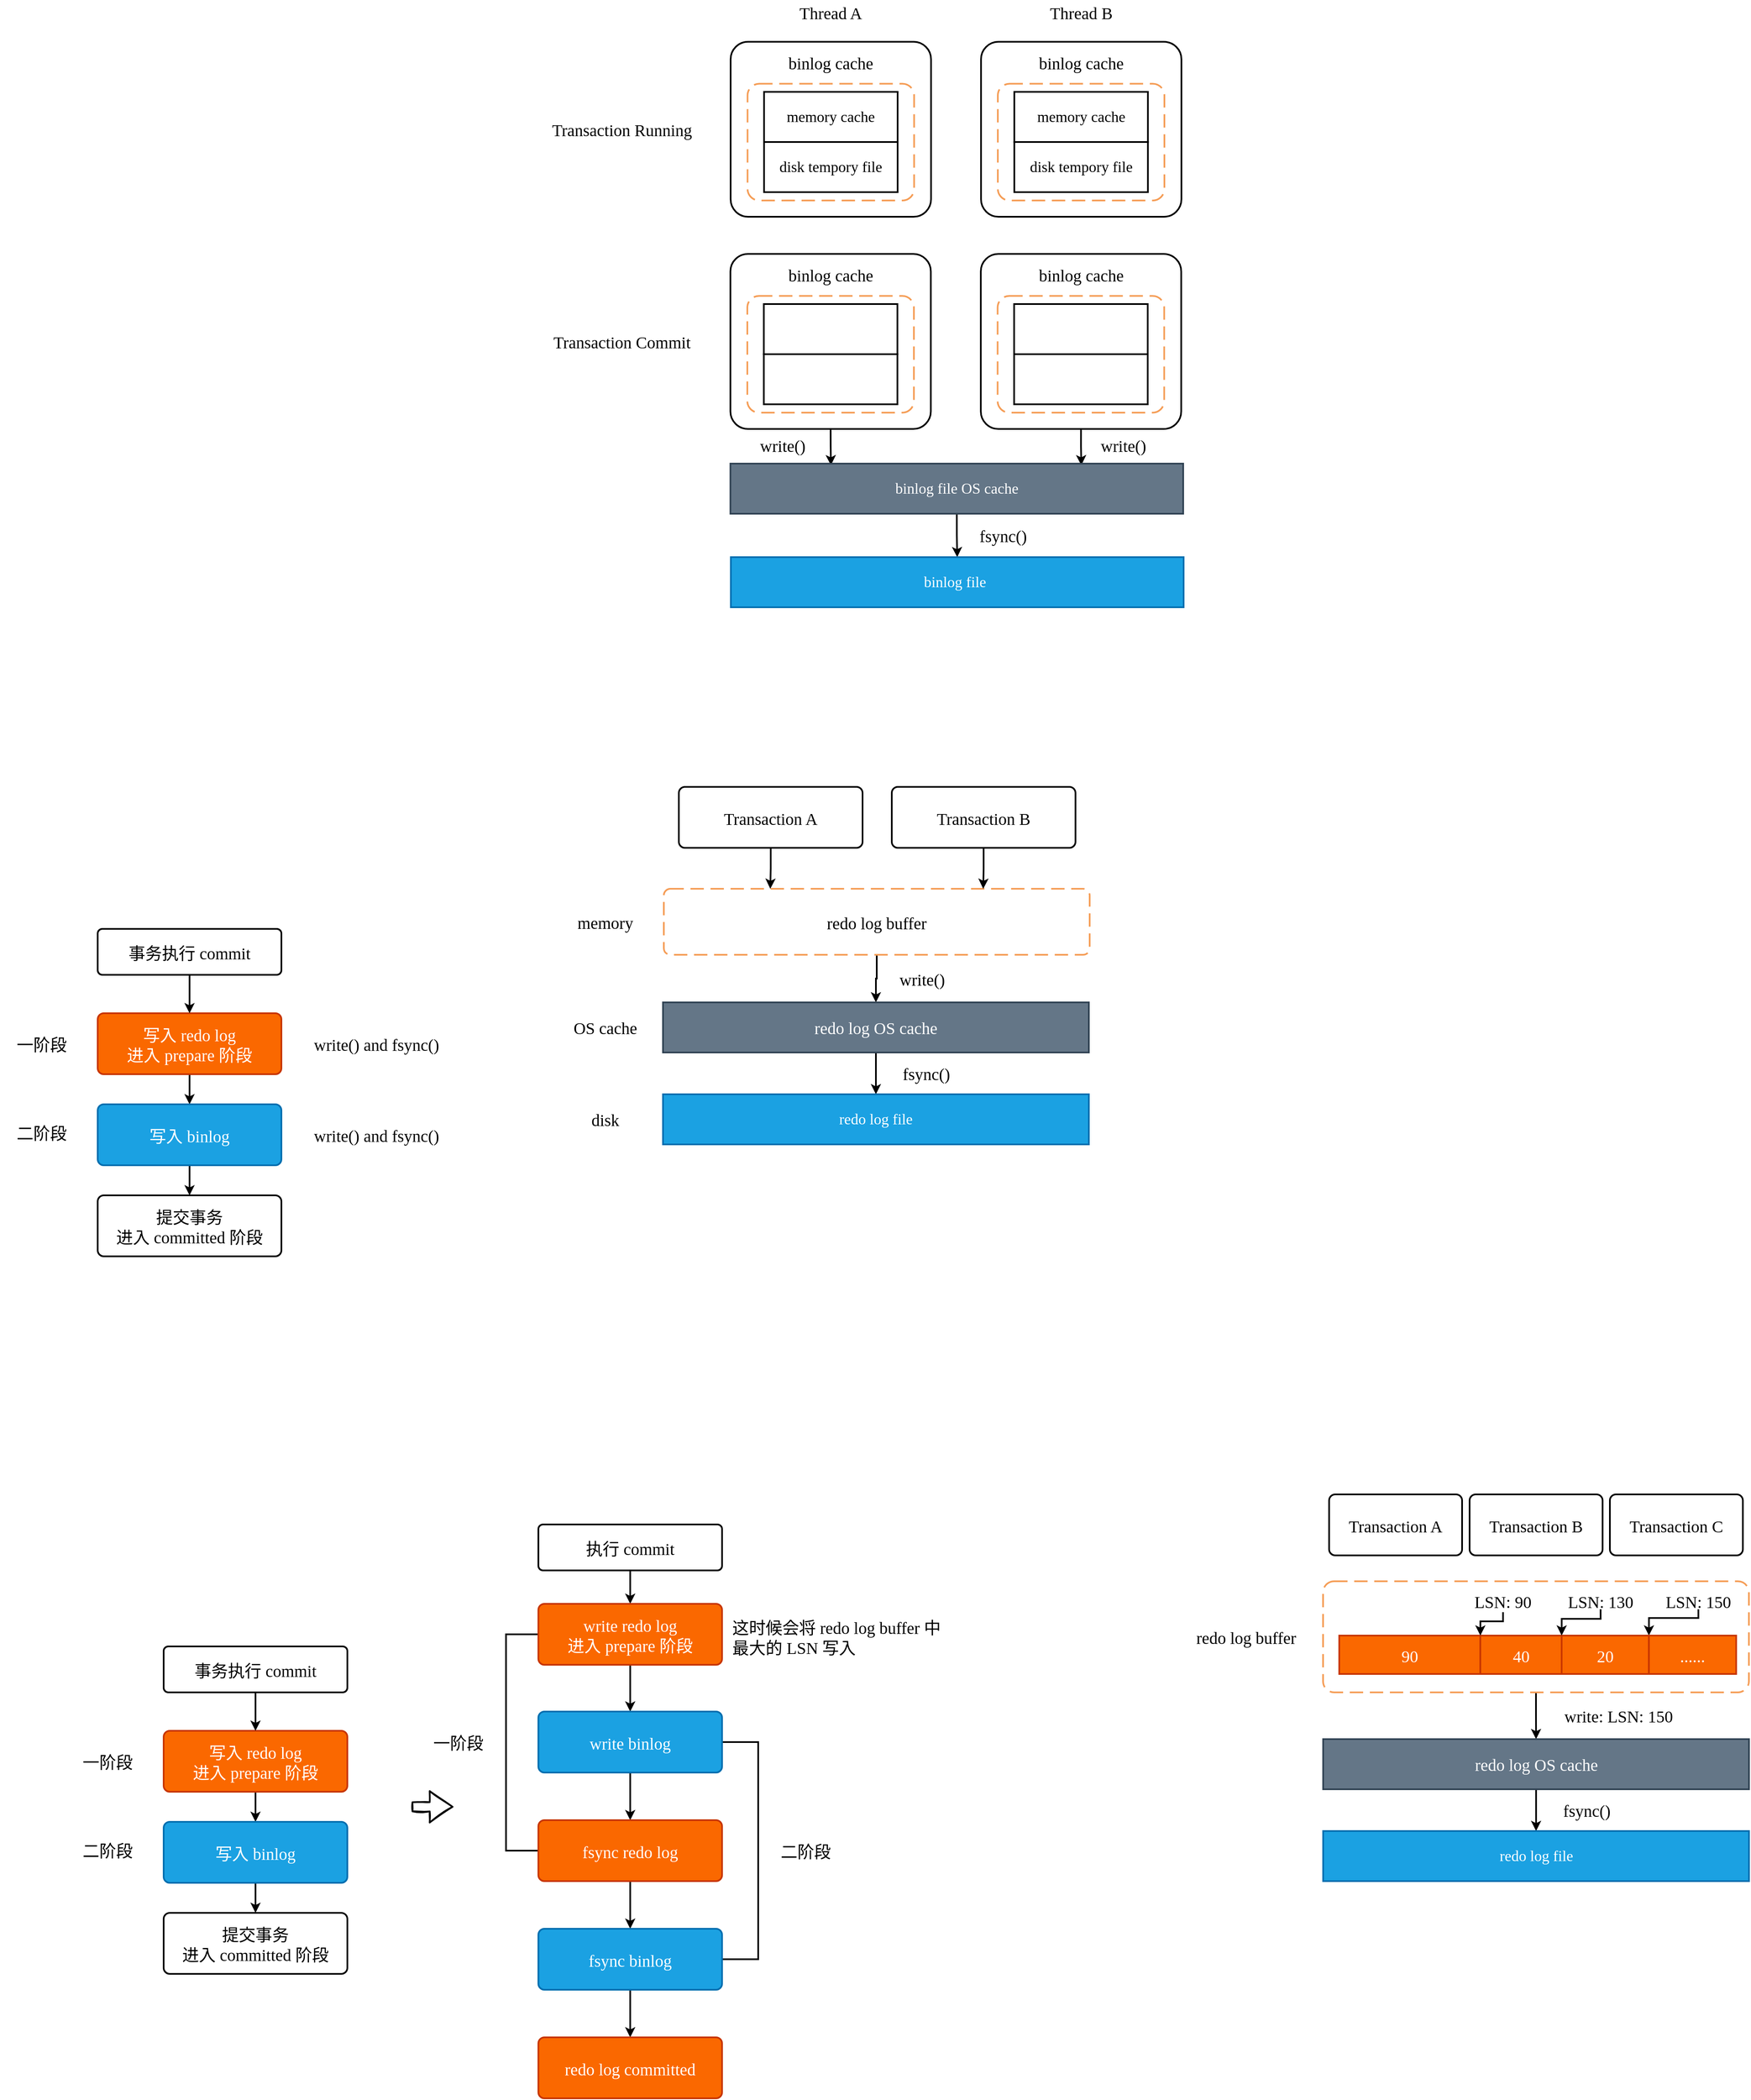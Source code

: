 <mxfile version="14.7.7" type="device"><diagram id="dVLI048KH_-bBVz8FWuw" name="Page-1"><mxGraphModel dx="2626" dy="771" grid="0" gridSize="10" guides="1" tooltips="1" connect="1" arrows="1" fold="1" page="0" pageScale="1" pageWidth="827" pageHeight="1169" math="0" shadow="0"><root><mxCell id="0"/><mxCell id="1" parent="0"/><mxCell id="DJZu77tJdys4a5HtlXSS-35" value="" style="rounded=1;arcSize=10;dashed=1;strokeColor=#F59D56;fillColor=none;gradientColor=none;dashPattern=8 4;strokeWidth=2;fontFamily=Comic Sans MS;fontSize=18;" vertex="1" parent="1"><mxGeometry x="279.75" y="444.25" width="199.5" height="139.75" as="geometry"/></mxCell><mxCell id="DJZu77tJdys4a5HtlXSS-31" value="" style="rounded=1;arcSize=10;dashed=1;strokeColor=#F59D56;fillColor=none;gradientColor=none;dashPattern=8 4;strokeWidth=2;fontFamily=Comic Sans MS;fontSize=18;" vertex="1" parent="1"><mxGeometry x="-20" y="444.25" width="199.5" height="139.75" as="geometry"/></mxCell><mxCell id="DJZu77tJdys4a5HtlXSS-10" value="" style="rounded=1;arcSize=10;fillColor=none;gradientColor=none;strokeWidth=2;fontFamily=Comic Sans MS;fontSize=20;" vertex="1" parent="1"><mxGeometry x="259.88" y="140" width="240" height="209.5" as="geometry"/></mxCell><mxCell id="DJZu77tJdys4a5HtlXSS-9" value="" style="rounded=1;arcSize=10;fillColor=none;gradientColor=none;strokeWidth=2;fontFamily=Comic Sans MS;fontSize=20;" vertex="1" parent="1"><mxGeometry x="-40" y="140" width="240" height="209.5" as="geometry"/></mxCell><mxCell id="DJZu77tJdys4a5HtlXSS-1" value="memory cache" style="rounded=0;whiteSpace=wrap;html=1;strokeWidth=2;fontFamily=Comic Sans MS;fontSize=18;" vertex="1" parent="1"><mxGeometry y="200" width="160" height="60" as="geometry"/></mxCell><mxCell id="DJZu77tJdys4a5HtlXSS-2" value="disk tempory file" style="rounded=0;whiteSpace=wrap;html=1;strokeWidth=2;fontFamily=Comic Sans MS;fontSize=18;" vertex="1" parent="1"><mxGeometry y="260" width="160" height="60" as="geometry"/></mxCell><mxCell id="DJZu77tJdys4a5HtlXSS-3" value="" style="rounded=1;arcSize=10;dashed=1;strokeColor=#F59D56;fillColor=none;gradientColor=none;dashPattern=8 4;strokeWidth=2;fontFamily=Comic Sans MS;fontSize=18;" vertex="1" parent="1"><mxGeometry x="-19.75" y="190.25" width="199.5" height="139.75" as="geometry"/></mxCell><mxCell id="DJZu77tJdys4a5HtlXSS-4" value="binlog cache" style="text;html=1;strokeColor=none;fillColor=none;align=center;verticalAlign=middle;whiteSpace=wrap;rounded=0;fontFamily=Comic Sans MS;fontSize=20;" vertex="1" parent="1"><mxGeometry x="-19.75" y="150" width="199.75" height="30" as="geometry"/></mxCell><mxCell id="DJZu77tJdys4a5HtlXSS-5" value="memory cache" style="rounded=0;whiteSpace=wrap;html=1;strokeWidth=2;fontFamily=Comic Sans MS;fontSize=18;" vertex="1" parent="1"><mxGeometry x="299.75" y="200" width="160" height="60" as="geometry"/></mxCell><mxCell id="DJZu77tJdys4a5HtlXSS-6" value="disk tempory file" style="rounded=0;whiteSpace=wrap;html=1;strokeWidth=2;fontFamily=Comic Sans MS;fontSize=18;" vertex="1" parent="1"><mxGeometry x="299.75" y="260" width="160" height="60" as="geometry"/></mxCell><mxCell id="DJZu77tJdys4a5HtlXSS-7" value="" style="rounded=1;arcSize=10;dashed=1;strokeColor=#F59D56;fillColor=none;gradientColor=none;dashPattern=8 4;strokeWidth=2;fontFamily=Comic Sans MS;fontSize=18;" vertex="1" parent="1"><mxGeometry x="280" y="190.25" width="199.5" height="139.75" as="geometry"/></mxCell><mxCell id="DJZu77tJdys4a5HtlXSS-8" value="binlog cache" style="text;html=1;strokeColor=none;fillColor=none;align=center;verticalAlign=middle;whiteSpace=wrap;rounded=0;fontFamily=Comic Sans MS;fontSize=20;" vertex="1" parent="1"><mxGeometry x="280" y="150" width="199.75" height="30" as="geometry"/></mxCell><mxCell id="DJZu77tJdys4a5HtlXSS-11" value="Thread A" style="text;html=1;strokeColor=none;fillColor=none;align=center;verticalAlign=middle;whiteSpace=wrap;rounded=0;fontFamily=Comic Sans MS;fontSize=20;" vertex="1" parent="1"><mxGeometry x="-39.75" y="90" width="239.75" height="30" as="geometry"/></mxCell><mxCell id="DJZu77tJdys4a5HtlXSS-12" value="Thread B" style="text;html=1;strokeColor=none;fillColor=none;align=center;verticalAlign=middle;whiteSpace=wrap;rounded=0;fontFamily=Comic Sans MS;fontSize=20;" vertex="1" parent="1"><mxGeometry x="259.88" y="90" width="239.75" height="30" as="geometry"/></mxCell><mxCell id="DJZu77tJdys4a5HtlXSS-13" value="Transaction Running" style="text;html=1;strokeColor=none;fillColor=none;align=center;verticalAlign=middle;whiteSpace=wrap;rounded=0;fontFamily=Comic Sans MS;fontSize=20;" vertex="1" parent="1"><mxGeometry x="-290" y="229.75" width="239.75" height="30" as="geometry"/></mxCell><mxCell id="DJZu77tJdys4a5HtlXSS-14" value="Transaction Commit" style="text;html=1;strokeColor=none;fillColor=none;align=center;verticalAlign=middle;whiteSpace=wrap;rounded=0;fontFamily=Comic Sans MS;fontSize=20;" vertex="1" parent="1"><mxGeometry x="-290" y="484" width="239.75" height="30" as="geometry"/></mxCell><mxCell id="DJZu77tJdys4a5HtlXSS-38" style="edgeStyle=orthogonalEdgeStyle;rounded=0;orthogonalLoop=1;jettySize=auto;html=1;exitX=0.5;exitY=1;exitDx=0;exitDy=0;entryX=0.775;entryY=0.033;entryDx=0;entryDy=0;entryPerimeter=0;fontFamily=Comic Sans MS;fontSize=20;strokeWidth=2;" edge="1" parent="1" source="DJZu77tJdys4a5HtlXSS-27" target="DJZu77tJdys4a5HtlXSS-37"><mxGeometry relative="1" as="geometry"/></mxCell><mxCell id="DJZu77tJdys4a5HtlXSS-27" value="" style="rounded=1;arcSize=10;fillColor=none;gradientColor=none;strokeWidth=2;fontFamily=Comic Sans MS;fontSize=20;" vertex="1" parent="1"><mxGeometry x="259.63" y="394" width="240" height="209.5" as="geometry"/></mxCell><mxCell id="DJZu77tJdys4a5HtlXSS-39" style="edgeStyle=orthogonalEdgeStyle;rounded=0;orthogonalLoop=1;jettySize=auto;html=1;exitX=0.5;exitY=1;exitDx=0;exitDy=0;entryX=0.222;entryY=0.033;entryDx=0;entryDy=0;entryPerimeter=0;fontFamily=Comic Sans MS;fontSize=20;strokeWidth=2;" edge="1" parent="1" source="DJZu77tJdys4a5HtlXSS-28" target="DJZu77tJdys4a5HtlXSS-37"><mxGeometry relative="1" as="geometry"/></mxCell><mxCell id="DJZu77tJdys4a5HtlXSS-28" value="" style="rounded=1;arcSize=10;fillColor=none;gradientColor=none;strokeWidth=2;fontFamily=Comic Sans MS;fontSize=20;" vertex="1" parent="1"><mxGeometry x="-40.25" y="394" width="240" height="209.5" as="geometry"/></mxCell><mxCell id="DJZu77tJdys4a5HtlXSS-29" value="" style="rounded=0;whiteSpace=wrap;html=1;strokeWidth=2;fontFamily=Comic Sans MS;fontSize=18;" vertex="1" parent="1"><mxGeometry x="-0.25" y="454" width="160" height="60" as="geometry"/></mxCell><mxCell id="DJZu77tJdys4a5HtlXSS-30" value="" style="rounded=0;whiteSpace=wrap;html=1;strokeWidth=2;fontFamily=Comic Sans MS;fontSize=18;" vertex="1" parent="1"><mxGeometry x="-0.25" y="514" width="160" height="60" as="geometry"/></mxCell><mxCell id="DJZu77tJdys4a5HtlXSS-32" value="binlog cache" style="text;html=1;strokeColor=none;fillColor=none;align=center;verticalAlign=middle;whiteSpace=wrap;rounded=0;fontFamily=Comic Sans MS;fontSize=20;" vertex="1" parent="1"><mxGeometry x="-20" y="404" width="199.75" height="30" as="geometry"/></mxCell><mxCell id="DJZu77tJdys4a5HtlXSS-33" value="" style="rounded=0;whiteSpace=wrap;html=1;strokeWidth=2;fontFamily=Comic Sans MS;fontSize=18;" vertex="1" parent="1"><mxGeometry x="299.5" y="454" width="160" height="60" as="geometry"/></mxCell><mxCell id="DJZu77tJdys4a5HtlXSS-34" value="" style="rounded=0;whiteSpace=wrap;html=1;strokeWidth=2;fontFamily=Comic Sans MS;fontSize=18;" vertex="1" parent="1"><mxGeometry x="299.5" y="514" width="160" height="60" as="geometry"/></mxCell><mxCell id="DJZu77tJdys4a5HtlXSS-36" value="binlog cache" style="text;html=1;strokeColor=none;fillColor=none;align=center;verticalAlign=middle;whiteSpace=wrap;rounded=0;fontFamily=Comic Sans MS;fontSize=20;" vertex="1" parent="1"><mxGeometry x="279.75" y="404" width="199.75" height="30" as="geometry"/></mxCell><mxCell id="DJZu77tJdys4a5HtlXSS-43" style="edgeStyle=orthogonalEdgeStyle;rounded=0;orthogonalLoop=1;jettySize=auto;html=1;exitX=0.5;exitY=1;exitDx=0;exitDy=0;entryX=0.5;entryY=0;entryDx=0;entryDy=0;fontFamily=Comic Sans MS;fontSize=20;strokeWidth=2;" edge="1" parent="1" source="DJZu77tJdys4a5HtlXSS-37" target="DJZu77tJdys4a5HtlXSS-42"><mxGeometry relative="1" as="geometry"/></mxCell><mxCell id="DJZu77tJdys4a5HtlXSS-37" value="binlog file OS cache" style="rounded=0;whiteSpace=wrap;html=1;strokeWidth=2;fontFamily=Comic Sans MS;fontSize=18;fillColor=#647687;strokeColor=#314354;fontColor=#ffffff;" vertex="1" parent="1"><mxGeometry x="-40.25" y="645" width="542.25" height="60" as="geometry"/></mxCell><mxCell id="DJZu77tJdys4a5HtlXSS-40" value="write()" style="text;html=1;strokeColor=none;fillColor=none;align=center;verticalAlign=middle;whiteSpace=wrap;rounded=0;fontFamily=Comic Sans MS;fontSize=20;" vertex="1" parent="1"><mxGeometry x="389" y="608" width="83" height="30" as="geometry"/></mxCell><mxCell id="DJZu77tJdys4a5HtlXSS-41" value="write()" style="text;html=1;strokeColor=none;fillColor=none;align=center;verticalAlign=middle;whiteSpace=wrap;rounded=0;fontFamily=Comic Sans MS;fontSize=20;" vertex="1" parent="1"><mxGeometry x="-28" y="608" width="101" height="30" as="geometry"/></mxCell><mxCell id="DJZu77tJdys4a5HtlXSS-42" value="binlog file&amp;nbsp;" style="rounded=0;whiteSpace=wrap;html=1;strokeWidth=2;fontFamily=Comic Sans MS;fontSize=18;fillColor=#1ba1e2;strokeColor=#006EAF;fontColor=#ffffff;" vertex="1" parent="1"><mxGeometry x="-39.75" y="757" width="542.25" height="60" as="geometry"/></mxCell><mxCell id="DJZu77tJdys4a5HtlXSS-44" value="fsync()" style="text;html=1;strokeColor=none;fillColor=none;align=center;verticalAlign=middle;whiteSpace=wrap;rounded=0;fontFamily=Comic Sans MS;fontSize=20;" vertex="1" parent="1"><mxGeometry x="245" y="716" width="83" height="30" as="geometry"/></mxCell><mxCell id="DJZu77tJdys4a5HtlXSS-70" style="edgeStyle=orthogonalEdgeStyle;rounded=0;orthogonalLoop=1;jettySize=auto;html=1;exitX=0.5;exitY=1;exitDx=0;exitDy=0;fontFamily=Comic Sans MS;fontSize=20;strokeWidth=2;" edge="1" parent="1" source="DJZu77tJdys4a5HtlXSS-52" target="DJZu77tJdys4a5HtlXSS-63"><mxGeometry relative="1" as="geometry"/></mxCell><mxCell id="DJZu77tJdys4a5HtlXSS-52" value="redo log buffer" style="rounded=1;arcSize=10;dashed=1;strokeColor=#F59D56;fillColor=none;gradientColor=none;dashPattern=8 4;strokeWidth=2;fontFamily=Comic Sans MS;fontSize=20;" vertex="1" parent="1"><mxGeometry x="-120" y="1154" width="510" height="79" as="geometry"/></mxCell><mxCell id="DJZu77tJdys4a5HtlXSS-59" style="edgeStyle=orthogonalEdgeStyle;rounded=0;orthogonalLoop=1;jettySize=auto;html=1;exitX=0.5;exitY=1;exitDx=0;exitDy=0;entryX=0.25;entryY=0;entryDx=0;entryDy=0;fontFamily=Comic Sans MS;fontSize=20;strokeWidth=2;" edge="1" parent="1" source="DJZu77tJdys4a5HtlXSS-56" target="DJZu77tJdys4a5HtlXSS-52"><mxGeometry relative="1" as="geometry"/></mxCell><mxCell id="DJZu77tJdys4a5HtlXSS-56" value="Transaction A" style="rounded=1;arcSize=10;fillColor=none;gradientColor=none;strokeWidth=2;fontFamily=Comic Sans MS;fontSize=20;" vertex="1" parent="1"><mxGeometry x="-102" y="1032" width="220" height="73" as="geometry"/></mxCell><mxCell id="DJZu77tJdys4a5HtlXSS-58" value="memory" style="text;html=1;strokeColor=none;fillColor=none;align=center;verticalAlign=middle;whiteSpace=wrap;rounded=0;fontFamily=Comic Sans MS;fontSize=20;" vertex="1" parent="1"><mxGeometry x="-250" y="1178.5" width="119.75" height="30" as="geometry"/></mxCell><mxCell id="DJZu77tJdys4a5HtlXSS-62" style="edgeStyle=orthogonalEdgeStyle;rounded=0;orthogonalLoop=1;jettySize=auto;html=1;exitX=0.5;exitY=1;exitDx=0;exitDy=0;entryX=0.75;entryY=0;entryDx=0;entryDy=0;fontFamily=Comic Sans MS;fontSize=20;strokeWidth=2;" edge="1" parent="1" source="DJZu77tJdys4a5HtlXSS-61" target="DJZu77tJdys4a5HtlXSS-52"><mxGeometry relative="1" as="geometry"/></mxCell><mxCell id="DJZu77tJdys4a5HtlXSS-61" value="Transaction B" style="rounded=1;arcSize=10;fillColor=none;gradientColor=none;strokeWidth=2;fontFamily=Comic Sans MS;fontSize=20;" vertex="1" parent="1"><mxGeometry x="153" y="1032" width="220" height="73" as="geometry"/></mxCell><mxCell id="DJZu77tJdys4a5HtlXSS-66" style="edgeStyle=orthogonalEdgeStyle;rounded=0;orthogonalLoop=1;jettySize=auto;html=1;exitX=0.5;exitY=1;exitDx=0;exitDy=0;entryX=0.5;entryY=0;entryDx=0;entryDy=0;fontFamily=Comic Sans MS;fontSize=20;strokeWidth=2;" edge="1" parent="1" source="DJZu77tJdys4a5HtlXSS-63" target="DJZu77tJdys4a5HtlXSS-65"><mxGeometry relative="1" as="geometry"/></mxCell><mxCell id="DJZu77tJdys4a5HtlXSS-63" value="redo log OS cache" style="rounded=0;whiteSpace=wrap;html=1;strokeWidth=2;fontFamily=Comic Sans MS;fontSize=20;fillColor=#647687;strokeColor=#314354;fontColor=#ffffff;" vertex="1" parent="1"><mxGeometry x="-121" y="1290" width="510" height="60" as="geometry"/></mxCell><mxCell id="DJZu77tJdys4a5HtlXSS-65" value="redo log file" style="rounded=0;whiteSpace=wrap;html=1;strokeWidth=2;fontFamily=Comic Sans MS;fontSize=18;fillColor=#1ba1e2;strokeColor=#006EAF;fontColor=#ffffff;" vertex="1" parent="1"><mxGeometry x="-121" y="1400" width="510" height="60" as="geometry"/></mxCell><mxCell id="DJZu77tJdys4a5HtlXSS-67" value="OS cache" style="text;html=1;strokeColor=none;fillColor=none;align=center;verticalAlign=middle;whiteSpace=wrap;rounded=0;fontFamily=Comic Sans MS;fontSize=20;" vertex="1" parent="1"><mxGeometry x="-250" y="1305" width="119.75" height="30" as="geometry"/></mxCell><mxCell id="DJZu77tJdys4a5HtlXSS-68" value="disk" style="text;html=1;strokeColor=none;fillColor=none;align=center;verticalAlign=middle;whiteSpace=wrap;rounded=0;fontFamily=Comic Sans MS;fontSize=20;" vertex="1" parent="1"><mxGeometry x="-250" y="1415" width="119.75" height="30" as="geometry"/></mxCell><mxCell id="DJZu77tJdys4a5HtlXSS-71" value="write()" style="text;html=1;strokeColor=none;fillColor=none;align=center;verticalAlign=middle;whiteSpace=wrap;rounded=0;fontFamily=Comic Sans MS;fontSize=20;" vertex="1" parent="1"><mxGeometry x="148" y="1247" width="83" height="30" as="geometry"/></mxCell><mxCell id="DJZu77tJdys4a5HtlXSS-72" value="fsync()" style="text;html=1;strokeColor=none;fillColor=none;align=center;verticalAlign=middle;whiteSpace=wrap;rounded=0;fontFamily=Comic Sans MS;fontSize=20;" vertex="1" parent="1"><mxGeometry x="153" y="1360" width="83" height="30" as="geometry"/></mxCell><mxCell id="DJZu77tJdys4a5HtlXSS-79" style="edgeStyle=orthogonalEdgeStyle;rounded=0;orthogonalLoop=1;jettySize=auto;html=1;exitX=0.5;exitY=1;exitDx=0;exitDy=0;entryX=0.5;entryY=0;entryDx=0;entryDy=0;fontFamily=Comic Sans MS;fontSize=20;strokeWidth=2;" edge="1" parent="1" source="DJZu77tJdys4a5HtlXSS-73" target="DJZu77tJdys4a5HtlXSS-75"><mxGeometry relative="1" as="geometry"/></mxCell><mxCell id="DJZu77tJdys4a5HtlXSS-73" value="写入 redo log&#10;进入 prepare 阶段" style="rounded=1;arcSize=10;fillColor=#fa6800;strokeWidth=2;fontFamily=Comic Sans MS;fontSize=20;strokeColor=#C73500;fontColor=#FFFFFF;" vertex="1" parent="1"><mxGeometry x="-719" y="2162" width="220" height="73" as="geometry"/></mxCell><mxCell id="DJZu77tJdys4a5HtlXSS-78" style="edgeStyle=orthogonalEdgeStyle;rounded=0;orthogonalLoop=1;jettySize=auto;html=1;exitX=0.5;exitY=1;exitDx=0;exitDy=0;entryX=0.5;entryY=0;entryDx=0;entryDy=0;fontFamily=Comic Sans MS;fontSize=20;strokeWidth=2;" edge="1" parent="1" source="DJZu77tJdys4a5HtlXSS-74" target="DJZu77tJdys4a5HtlXSS-73"><mxGeometry relative="1" as="geometry"/></mxCell><mxCell id="DJZu77tJdys4a5HtlXSS-74" value="事务执行 commit" style="rounded=1;arcSize=10;fillColor=none;gradientColor=none;strokeWidth=2;fontFamily=Comic Sans MS;fontSize=20;" vertex="1" parent="1"><mxGeometry x="-719" y="2061" width="220" height="55" as="geometry"/></mxCell><mxCell id="DJZu77tJdys4a5HtlXSS-80" style="edgeStyle=orthogonalEdgeStyle;rounded=0;orthogonalLoop=1;jettySize=auto;html=1;exitX=0.5;exitY=1;exitDx=0;exitDy=0;entryX=0.5;entryY=0;entryDx=0;entryDy=0;fontFamily=Comic Sans MS;fontSize=20;strokeWidth=2;" edge="1" parent="1" source="DJZu77tJdys4a5HtlXSS-75" target="DJZu77tJdys4a5HtlXSS-77"><mxGeometry relative="1" as="geometry"/></mxCell><mxCell id="DJZu77tJdys4a5HtlXSS-75" value="写入 binlog" style="rounded=1;arcSize=10;fillColor=#1ba1e2;strokeWidth=2;fontFamily=Comic Sans MS;fontSize=20;strokeColor=#006EAF;fontColor=#ffffff;" vertex="1" parent="1"><mxGeometry x="-719" y="2271" width="220" height="73" as="geometry"/></mxCell><mxCell id="DJZu77tJdys4a5HtlXSS-77" value="提交事务&#10;进入 committed 阶段" style="rounded=1;arcSize=10;fillColor=none;gradientColor=none;strokeWidth=2;fontFamily=Comic Sans MS;fontSize=20;" vertex="1" parent="1"><mxGeometry x="-719" y="2380" width="220" height="73" as="geometry"/></mxCell><mxCell id="DJZu77tJdys4a5HtlXSS-109" style="edgeStyle=orthogonalEdgeStyle;rounded=0;orthogonalLoop=1;jettySize=auto;html=1;fontFamily=Comic Sans MS;fontSize=20;fontColor=#000000;strokeWidth=2;" edge="1" parent="1" source="DJZu77tJdys4a5HtlXSS-83" target="DJZu77tJdys4a5HtlXSS-106"><mxGeometry relative="1" as="geometry"/></mxCell><mxCell id="DJZu77tJdys4a5HtlXSS-83" value="" style="rounded=1;arcSize=10;dashed=1;strokeColor=#F59D56;fillColor=none;gradientColor=none;dashPattern=8 4;strokeWidth=2;fontFamily=Comic Sans MS;fontSize=20;" vertex="1" parent="1"><mxGeometry x="669.5" y="1983" width="510" height="133" as="geometry"/></mxCell><mxCell id="DJZu77tJdys4a5HtlXSS-85" value="Transaction A" style="rounded=1;arcSize=10;fillColor=none;gradientColor=none;strokeWidth=2;fontFamily=Comic Sans MS;fontSize=20;" vertex="1" parent="1"><mxGeometry x="676.75" y="1879" width="159.25" height="73" as="geometry"/></mxCell><mxCell id="DJZu77tJdys4a5HtlXSS-86" value="&lt;span&gt;redo log buffer&lt;/span&gt;" style="text;html=1;strokeColor=none;fillColor=none;align=center;verticalAlign=middle;whiteSpace=wrap;rounded=0;fontFamily=Comic Sans MS;fontSize=20;" vertex="1" parent="1"><mxGeometry x="499.63" y="2034.5" width="154.5" height="30" as="geometry"/></mxCell><mxCell id="DJZu77tJdys4a5HtlXSS-89" value="90" style="rounded=0;arcSize=10;fillColor=#fa6800;strokeWidth=2;fontFamily=Comic Sans MS;fontSize=20;strokeColor=#C73500;fontColor=#FFFFFF;" vertex="1" parent="1"><mxGeometry x="688.88" y="2048" width="169" height="46" as="geometry"/></mxCell><mxCell id="DJZu77tJdys4a5HtlXSS-90" value="40" style="rounded=0;arcSize=10;fillColor=#fa6800;strokeWidth=2;fontFamily=Comic Sans MS;fontSize=20;strokeColor=#C73500;fontColor=#FFFFFF;" vertex="1" parent="1"><mxGeometry x="857.88" y="2048" width="98" height="46" as="geometry"/></mxCell><mxCell id="DJZu77tJdys4a5HtlXSS-91" value="Transaction B" style="rounded=1;arcSize=10;fillColor=none;gradientColor=none;strokeWidth=2;fontFamily=Comic Sans MS;fontSize=20;" vertex="1" parent="1"><mxGeometry x="845" y="1879" width="159.25" height="73" as="geometry"/></mxCell><mxCell id="DJZu77tJdys4a5HtlXSS-92" value="Transaction C" style="rounded=1;arcSize=10;fillColor=none;gradientColor=none;strokeWidth=2;fontFamily=Comic Sans MS;fontSize=20;" vertex="1" parent="1"><mxGeometry x="1013" y="1879" width="159.25" height="73" as="geometry"/></mxCell><mxCell id="DJZu77tJdys4a5HtlXSS-94" value="20" style="rounded=0;arcSize=10;fillColor=#fa6800;strokeWidth=2;fontFamily=Comic Sans MS;fontSize=20;strokeColor=#C73500;fontColor=#FFFFFF;" vertex="1" parent="1"><mxGeometry x="955.25" y="2048" width="104.5" height="46" as="geometry"/></mxCell><mxCell id="DJZu77tJdys4a5HtlXSS-99" style="edgeStyle=orthogonalEdgeStyle;rounded=0;orthogonalLoop=1;jettySize=auto;html=1;exitX=0.5;exitY=1;exitDx=0;exitDy=0;entryX=0;entryY=0;entryDx=0;entryDy=0;fontFamily=Comic Sans MS;fontSize=20;fontColor=#000000;strokeWidth=2;" edge="1" parent="1" source="DJZu77tJdys4a5HtlXSS-95" target="DJZu77tJdys4a5HtlXSS-90"><mxGeometry relative="1" as="geometry"><Array as="points"><mxPoint x="885" y="2031"/><mxPoint x="858" y="2031"/></Array></mxGeometry></mxCell><mxCell id="DJZu77tJdys4a5HtlXSS-95" value="LSN: 90" style="text;html=1;strokeColor=none;fillColor=none;align=center;verticalAlign=middle;whiteSpace=wrap;rounded=0;fontFamily=Comic Sans MS;fontSize=20;fontColor=#000000;" vertex="1" parent="1"><mxGeometry x="839" y="1993" width="92" height="27" as="geometry"/></mxCell><mxCell id="DJZu77tJdys4a5HtlXSS-101" style="edgeStyle=orthogonalEdgeStyle;rounded=0;orthogonalLoop=1;jettySize=auto;html=1;exitX=0.5;exitY=1;exitDx=0;exitDy=0;entryX=0;entryY=0;entryDx=0;entryDy=0;fontFamily=Comic Sans MS;fontSize=20;fontColor=#000000;strokeWidth=2;" edge="1" parent="1" source="DJZu77tJdys4a5HtlXSS-100" target="DJZu77tJdys4a5HtlXSS-94"><mxGeometry relative="1" as="geometry"><Array as="points"><mxPoint x="1002" y="2028"/><mxPoint x="955" y="2028"/></Array></mxGeometry></mxCell><mxCell id="DJZu77tJdys4a5HtlXSS-100" value="LSN: 130" style="text;html=1;strokeColor=none;fillColor=none;align=center;verticalAlign=middle;whiteSpace=wrap;rounded=0;fontFamily=Comic Sans MS;fontSize=20;fontColor=#000000;" vertex="1" parent="1"><mxGeometry x="955.88" y="1996.5" width="92" height="20" as="geometry"/></mxCell><mxCell id="DJZu77tJdys4a5HtlXSS-103" style="edgeStyle=orthogonalEdgeStyle;rounded=0;orthogonalLoop=1;jettySize=auto;html=1;exitX=0.5;exitY=1;exitDx=0;exitDy=0;entryX=1;entryY=0;entryDx=0;entryDy=0;fontFamily=Comic Sans MS;fontSize=20;fontColor=#000000;strokeWidth=2;" edge="1" parent="1" source="DJZu77tJdys4a5HtlXSS-102" target="DJZu77tJdys4a5HtlXSS-94"><mxGeometry relative="1" as="geometry"><Array as="points"><mxPoint x="1119" y="2027"/><mxPoint x="1060" y="2027"/></Array></mxGeometry></mxCell><mxCell id="DJZu77tJdys4a5HtlXSS-102" value="LSN: 150" style="text;html=1;strokeColor=none;fillColor=none;align=center;verticalAlign=middle;whiteSpace=wrap;rounded=0;fontFamily=Comic Sans MS;fontSize=20;fontColor=#000000;" vertex="1" parent="1"><mxGeometry x="1073" y="1996.5" width="92" height="20" as="geometry"/></mxCell><mxCell id="DJZu77tJdys4a5HtlXSS-104" value="......" style="rounded=0;arcSize=10;fillColor=#fa6800;strokeWidth=2;fontFamily=Comic Sans MS;fontSize=20;strokeColor=#C73500;fontColor=#FFFFFF;" vertex="1" parent="1"><mxGeometry x="1059.75" y="2048" width="104.5" height="46" as="geometry"/></mxCell><mxCell id="DJZu77tJdys4a5HtlXSS-105" style="edgeStyle=orthogonalEdgeStyle;rounded=0;orthogonalLoop=1;jettySize=auto;html=1;exitX=0.5;exitY=1;exitDx=0;exitDy=0;entryX=0.5;entryY=0;entryDx=0;entryDy=0;fontFamily=Comic Sans MS;fontSize=20;strokeWidth=2;" edge="1" parent="1" source="DJZu77tJdys4a5HtlXSS-106" target="DJZu77tJdys4a5HtlXSS-107"><mxGeometry relative="1" as="geometry"/></mxCell><mxCell id="DJZu77tJdys4a5HtlXSS-106" value="redo log OS cache" style="rounded=0;whiteSpace=wrap;html=1;strokeWidth=2;fontFamily=Comic Sans MS;fontSize=20;fillColor=#647687;strokeColor=#314354;fontColor=#ffffff;" vertex="1" parent="1"><mxGeometry x="669.62" y="2172" width="510" height="60" as="geometry"/></mxCell><mxCell id="DJZu77tJdys4a5HtlXSS-107" value="redo log file" style="rounded=0;whiteSpace=wrap;html=1;strokeWidth=2;fontFamily=Comic Sans MS;fontSize=18;fillColor=#1ba1e2;strokeColor=#006EAF;fontColor=#ffffff;" vertex="1" parent="1"><mxGeometry x="669.62" y="2282" width="510" height="60" as="geometry"/></mxCell><mxCell id="DJZu77tJdys4a5HtlXSS-108" value="fsync()" style="text;html=1;strokeColor=none;fillColor=none;align=center;verticalAlign=middle;whiteSpace=wrap;rounded=0;fontFamily=Comic Sans MS;fontSize=20;" vertex="1" parent="1"><mxGeometry x="943.62" y="2242" width="83" height="30" as="geometry"/></mxCell><mxCell id="DJZu77tJdys4a5HtlXSS-110" value="write: LSN: 150" style="text;html=1;strokeColor=none;fillColor=none;align=center;verticalAlign=middle;whiteSpace=wrap;rounded=0;fontFamily=Comic Sans MS;fontSize=20;fontColor=#000000;" vertex="1" parent="1"><mxGeometry x="943.62" y="2134" width="159.38" height="20" as="geometry"/></mxCell><mxCell id="DJZu77tJdys4a5HtlXSS-111" value="一阶段" style="text;html=1;strokeColor=none;fillColor=none;align=center;verticalAlign=middle;whiteSpace=wrap;rounded=0;fontFamily=Comic Sans MS;fontSize=20;fontColor=#000000;" vertex="1" parent="1"><mxGeometry x="-836" y="2188.5" width="100" height="20" as="geometry"/></mxCell><mxCell id="DJZu77tJdys4a5HtlXSS-112" value="二阶段" style="text;html=1;strokeColor=none;fillColor=none;align=center;verticalAlign=middle;whiteSpace=wrap;rounded=0;fontFamily=Comic Sans MS;fontSize=20;fontColor=#000000;" vertex="1" parent="1"><mxGeometry x="-836" y="2295" width="100" height="20" as="geometry"/></mxCell><mxCell id="DJZu77tJdys4a5HtlXSS-128" style="edgeStyle=orthogonalEdgeStyle;rounded=0;orthogonalLoop=1;jettySize=auto;html=1;exitX=0.5;exitY=1;exitDx=0;exitDy=0;fontFamily=Comic Sans MS;fontSize=20;fontColor=#000000;endArrow=classic;endFill=1;strokeWidth=2;" edge="1" parent="1" source="DJZu77tJdys4a5HtlXSS-113" target="DJZu77tJdys4a5HtlXSS-114"><mxGeometry relative="1" as="geometry"/></mxCell><mxCell id="DJZu77tJdys4a5HtlXSS-113" value="执行 commit" style="rounded=1;arcSize=10;fillColor=none;gradientColor=none;strokeWidth=2;fontFamily=Comic Sans MS;fontSize=20;" vertex="1" parent="1"><mxGeometry x="-270.25" y="1915" width="220" height="55" as="geometry"/></mxCell><mxCell id="DJZu77tJdys4a5HtlXSS-124" style="edgeStyle=orthogonalEdgeStyle;rounded=0;orthogonalLoop=1;jettySize=auto;html=1;exitX=0;exitY=0.5;exitDx=0;exitDy=0;entryX=0;entryY=0.5;entryDx=0;entryDy=0;fontFamily=Comic Sans MS;fontSize=20;fontColor=#000000;strokeWidth=2;endArrow=none;endFill=0;" edge="1" parent="1" source="DJZu77tJdys4a5HtlXSS-114" target="DJZu77tJdys4a5HtlXSS-118"><mxGeometry relative="1" as="geometry"><Array as="points"><mxPoint x="-309" y="2047"/><mxPoint x="-309" y="2305"/></Array></mxGeometry></mxCell><mxCell id="DJZu77tJdys4a5HtlXSS-129" style="edgeStyle=orthogonalEdgeStyle;rounded=0;orthogonalLoop=1;jettySize=auto;html=1;exitX=0.5;exitY=1;exitDx=0;exitDy=0;fontFamily=Comic Sans MS;fontSize=20;fontColor=#000000;endArrow=classic;endFill=1;strokeWidth=2;" edge="1" parent="1" source="DJZu77tJdys4a5HtlXSS-114" target="DJZu77tJdys4a5HtlXSS-117"><mxGeometry relative="1" as="geometry"/></mxCell><mxCell id="DJZu77tJdys4a5HtlXSS-114" value="write redo log&#10;进入 prepare 阶段" style="rounded=1;arcSize=10;fillColor=#fa6800;strokeWidth=2;fontFamily=Comic Sans MS;fontSize=20;strokeColor=#C73500;fontColor=#FFFFFF;" vertex="1" parent="1"><mxGeometry x="-270.25" y="2010" width="220" height="73" as="geometry"/></mxCell><mxCell id="DJZu77tJdys4a5HtlXSS-116" value="这时候会将 redo log buffer 中最大的 LSN 写入" style="text;html=1;strokeColor=none;fillColor=none;align=left;verticalAlign=middle;whiteSpace=wrap;rounded=0;fontFamily=Comic Sans MS;fontSize=20;fontColor=#000000;" vertex="1" parent="1"><mxGeometry x="-39.75" y="2015.75" width="252.75" height="67.5" as="geometry"/></mxCell><mxCell id="DJZu77tJdys4a5HtlXSS-125" style="edgeStyle=orthogonalEdgeStyle;rounded=0;orthogonalLoop=1;jettySize=auto;html=1;exitX=1;exitY=0.5;exitDx=0;exitDy=0;entryX=1;entryY=0.5;entryDx=0;entryDy=0;fontFamily=Comic Sans MS;fontSize=20;fontColor=#000000;endArrow=none;endFill=0;strokeWidth=2;" edge="1" parent="1" source="DJZu77tJdys4a5HtlXSS-117" target="DJZu77tJdys4a5HtlXSS-119"><mxGeometry relative="1" as="geometry"><Array as="points"><mxPoint x="-7" y="2175"/><mxPoint x="-7" y="2435"/></Array></mxGeometry></mxCell><mxCell id="DJZu77tJdys4a5HtlXSS-130" style="edgeStyle=orthogonalEdgeStyle;rounded=0;orthogonalLoop=1;jettySize=auto;html=1;exitX=0.5;exitY=1;exitDx=0;exitDy=0;fontFamily=Comic Sans MS;fontSize=20;fontColor=#000000;endArrow=classic;endFill=1;strokeWidth=2;" edge="1" parent="1" source="DJZu77tJdys4a5HtlXSS-117" target="DJZu77tJdys4a5HtlXSS-118"><mxGeometry relative="1" as="geometry"/></mxCell><mxCell id="DJZu77tJdys4a5HtlXSS-117" value="write binlog" style="rounded=1;arcSize=10;fillColor=#1ba1e2;strokeWidth=2;fontFamily=Comic Sans MS;fontSize=20;strokeColor=#006EAF;fontColor=#ffffff;" vertex="1" parent="1"><mxGeometry x="-270.25" y="2139" width="220" height="73" as="geometry"/></mxCell><mxCell id="DJZu77tJdys4a5HtlXSS-131" style="edgeStyle=orthogonalEdgeStyle;rounded=0;orthogonalLoop=1;jettySize=auto;html=1;exitX=0.5;exitY=1;exitDx=0;exitDy=0;fontFamily=Comic Sans MS;fontSize=20;fontColor=#000000;endArrow=classic;endFill=1;strokeWidth=2;" edge="1" parent="1" source="DJZu77tJdys4a5HtlXSS-118" target="DJZu77tJdys4a5HtlXSS-119"><mxGeometry relative="1" as="geometry"/></mxCell><mxCell id="DJZu77tJdys4a5HtlXSS-118" value="fsync redo log" style="rounded=1;arcSize=10;fillColor=#fa6800;strokeWidth=2;fontFamily=Comic Sans MS;fontSize=20;strokeColor=#C73500;fontColor=#FFFFFF;" vertex="1" parent="1"><mxGeometry x="-270.25" y="2269" width="220" height="73" as="geometry"/></mxCell><mxCell id="DJZu77tJdys4a5HtlXSS-132" style="edgeStyle=orthogonalEdgeStyle;rounded=0;orthogonalLoop=1;jettySize=auto;html=1;exitX=0.5;exitY=1;exitDx=0;exitDy=0;fontFamily=Comic Sans MS;fontSize=20;fontColor=#000000;endArrow=classic;endFill=1;strokeWidth=2;" edge="1" parent="1" source="DJZu77tJdys4a5HtlXSS-119" target="DJZu77tJdys4a5HtlXSS-120"><mxGeometry relative="1" as="geometry"/></mxCell><mxCell id="DJZu77tJdys4a5HtlXSS-119" value="fsync binlog" style="rounded=1;arcSize=10;fillColor=#1ba1e2;strokeWidth=2;fontFamily=Comic Sans MS;fontSize=20;strokeColor=#006EAF;fontColor=#ffffff;" vertex="1" parent="1"><mxGeometry x="-270.25" y="2399" width="220" height="73" as="geometry"/></mxCell><mxCell id="DJZu77tJdys4a5HtlXSS-120" value="redo log committed" style="rounded=1;arcSize=10;fillColor=#fa6800;strokeWidth=2;fontFamily=Comic Sans MS;fontSize=20;strokeColor=#C73500;fontColor=#FFFFFF;" vertex="1" parent="1"><mxGeometry x="-270.25" y="2529" width="220" height="73" as="geometry"/></mxCell><mxCell id="DJZu77tJdys4a5HtlXSS-126" value="一阶段" style="text;html=1;strokeColor=none;fillColor=none;align=center;verticalAlign=middle;whiteSpace=wrap;rounded=0;fontFamily=Comic Sans MS;fontSize=20;fontColor=#000000;" vertex="1" parent="1"><mxGeometry x="-416" y="2165.5" width="100" height="20" as="geometry"/></mxCell><mxCell id="DJZu77tJdys4a5HtlXSS-127" value="二阶段" style="text;html=1;strokeColor=none;fillColor=none;align=center;verticalAlign=middle;whiteSpace=wrap;rounded=0;fontFamily=Comic Sans MS;fontSize=20;fontColor=#000000;" vertex="1" parent="1"><mxGeometry y="2295.5" width="100" height="20" as="geometry"/></mxCell><mxCell id="DJZu77tJdys4a5HtlXSS-133" value="" style="shape=flexArrow;endArrow=classic;html=1;fontFamily=Comic Sans MS;fontSize=20;fontColor=#000000;strokeWidth=2;sketch=1;endWidth=24.706;endSize=8.471;" edge="1" parent="1"><mxGeometry width="50" height="50" relative="1" as="geometry"><mxPoint x="-422" y="2253" as="sourcePoint"/><mxPoint x="-372" y="2253" as="targetPoint"/></mxGeometry></mxCell><mxCell id="DJZu77tJdys4a5HtlXSS-134" style="edgeStyle=orthogonalEdgeStyle;rounded=0;orthogonalLoop=1;jettySize=auto;html=1;exitX=0.5;exitY=1;exitDx=0;exitDy=0;entryX=0.5;entryY=0;entryDx=0;entryDy=0;fontFamily=Comic Sans MS;fontSize=20;strokeWidth=2;" edge="1" parent="1" source="DJZu77tJdys4a5HtlXSS-135" target="DJZu77tJdys4a5HtlXSS-139"><mxGeometry relative="1" as="geometry"/></mxCell><mxCell id="DJZu77tJdys4a5HtlXSS-135" value="写入 redo log&#10;进入 prepare 阶段" style="rounded=1;arcSize=10;fillColor=#fa6800;strokeWidth=2;fontFamily=Comic Sans MS;fontSize=20;strokeColor=#C73500;fontColor=#FFFFFF;" vertex="1" parent="1"><mxGeometry x="-798" y="1303" width="220" height="73" as="geometry"/></mxCell><mxCell id="DJZu77tJdys4a5HtlXSS-136" style="edgeStyle=orthogonalEdgeStyle;rounded=0;orthogonalLoop=1;jettySize=auto;html=1;exitX=0.5;exitY=1;exitDx=0;exitDy=0;entryX=0.5;entryY=0;entryDx=0;entryDy=0;fontFamily=Comic Sans MS;fontSize=20;strokeWidth=2;" edge="1" parent="1" source="DJZu77tJdys4a5HtlXSS-137" target="DJZu77tJdys4a5HtlXSS-135"><mxGeometry relative="1" as="geometry"/></mxCell><mxCell id="DJZu77tJdys4a5HtlXSS-137" value="事务执行 commit" style="rounded=1;arcSize=10;fillColor=none;gradientColor=none;strokeWidth=2;fontFamily=Comic Sans MS;fontSize=20;" vertex="1" parent="1"><mxGeometry x="-798" y="1202" width="220" height="55" as="geometry"/></mxCell><mxCell id="DJZu77tJdys4a5HtlXSS-138" style="edgeStyle=orthogonalEdgeStyle;rounded=0;orthogonalLoop=1;jettySize=auto;html=1;exitX=0.5;exitY=1;exitDx=0;exitDy=0;entryX=0.5;entryY=0;entryDx=0;entryDy=0;fontFamily=Comic Sans MS;fontSize=20;strokeWidth=2;" edge="1" parent="1" source="DJZu77tJdys4a5HtlXSS-139" target="DJZu77tJdys4a5HtlXSS-140"><mxGeometry relative="1" as="geometry"/></mxCell><mxCell id="DJZu77tJdys4a5HtlXSS-139" value="写入 binlog" style="rounded=1;arcSize=10;fillColor=#1ba1e2;strokeWidth=2;fontFamily=Comic Sans MS;fontSize=20;strokeColor=#006EAF;fontColor=#ffffff;" vertex="1" parent="1"><mxGeometry x="-798" y="1412" width="220" height="73" as="geometry"/></mxCell><mxCell id="DJZu77tJdys4a5HtlXSS-140" value="提交事务&#10;进入 committed 阶段" style="rounded=1;arcSize=10;fillColor=none;gradientColor=none;strokeWidth=2;fontFamily=Comic Sans MS;fontSize=20;" vertex="1" parent="1"><mxGeometry x="-798" y="1521" width="220" height="73" as="geometry"/></mxCell><mxCell id="DJZu77tJdys4a5HtlXSS-141" value="一阶段" style="text;html=1;strokeColor=none;fillColor=none;align=center;verticalAlign=middle;whiteSpace=wrap;rounded=0;fontFamily=Comic Sans MS;fontSize=20;fontColor=#000000;" vertex="1" parent="1"><mxGeometry x="-915" y="1329.5" width="100" height="20" as="geometry"/></mxCell><mxCell id="DJZu77tJdys4a5HtlXSS-142" value="二阶段" style="text;html=1;strokeColor=none;fillColor=none;align=center;verticalAlign=middle;whiteSpace=wrap;rounded=0;fontFamily=Comic Sans MS;fontSize=20;fontColor=#000000;" vertex="1" parent="1"><mxGeometry x="-915" y="1436" width="100" height="20" as="geometry"/></mxCell><mxCell id="DJZu77tJdys4a5HtlXSS-143" value="write() and fsync()" style="text;html=1;strokeColor=none;fillColor=none;align=center;verticalAlign=middle;whiteSpace=wrap;rounded=0;fontFamily=Comic Sans MS;fontSize=20;" vertex="1" parent="1"><mxGeometry x="-561" y="1324.5" width="194" height="30" as="geometry"/></mxCell><mxCell id="DJZu77tJdys4a5HtlXSS-144" value="write() and fsync()" style="text;html=1;strokeColor=none;fillColor=none;align=center;verticalAlign=middle;whiteSpace=wrap;rounded=0;fontFamily=Comic Sans MS;fontSize=20;" vertex="1" parent="1"><mxGeometry x="-561" y="1433.5" width="194" height="30" as="geometry"/></mxCell></root></mxGraphModel></diagram></mxfile>